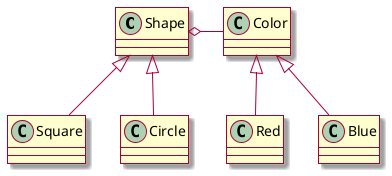 @startuml
skin rose

class Shape {
}

class Square {
}

class Circle {
}

class Color {
}

class Red {
}

class Blue {
}

Shape <|-- Circle
Shape <|-- Square
Color <|-- Blue
Color <|-- Red

Shape o- Color
@enduml

